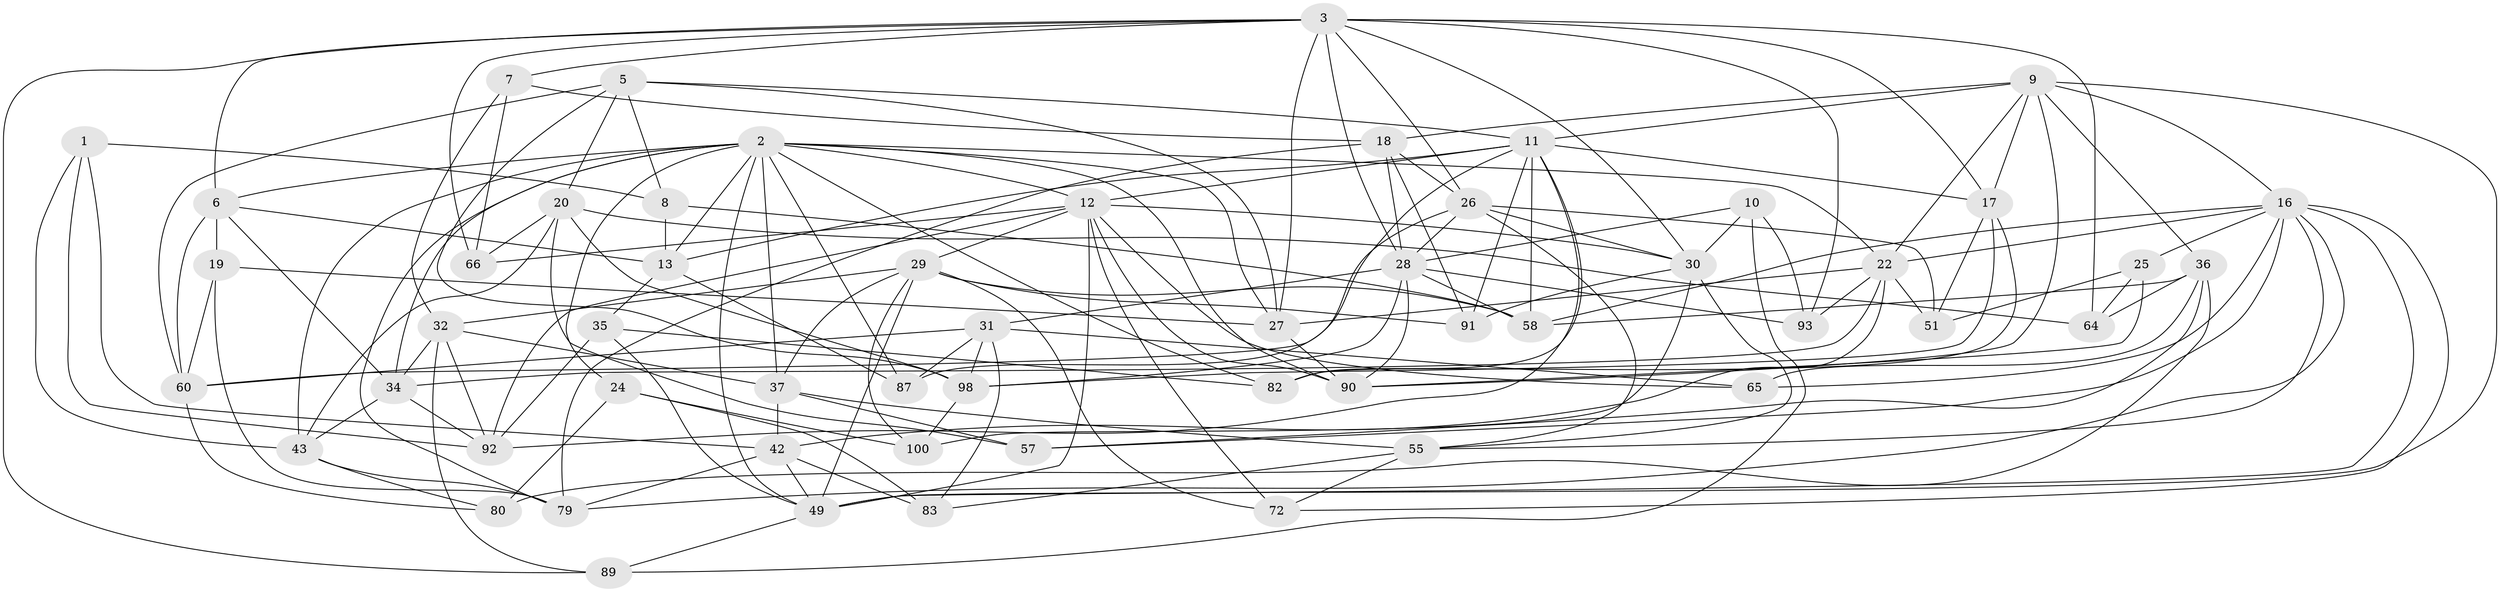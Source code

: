 // original degree distribution, {4: 1.0}
// Generated by graph-tools (version 1.1) at 2025/16/03/09/25 04:16:31]
// undirected, 55 vertices, 162 edges
graph export_dot {
graph [start="1"]
  node [color=gray90,style=filled];
  1;
  2 [super="+38+4"];
  3 [super="+23+15"];
  5 [super="+95"];
  6 [super="+107"];
  7;
  8;
  9 [super="+40+53"];
  10;
  11 [super="+86+21"];
  12 [super="+74+56"];
  13 [super="+84"];
  16 [super="+54"];
  17 [super="+44"];
  18 [super="+46"];
  19;
  20 [super="+102"];
  22 [super="+33"];
  24;
  25;
  26 [super="+68+78"];
  27 [super="+77"];
  28 [super="+41+45"];
  29 [super="+94+109"];
  30 [super="+50+61"];
  31 [super="+48"];
  32 [super="+67"];
  34 [super="+62"];
  35;
  36 [super="+52"];
  37 [super="+73"];
  42 [super="+88"];
  43 [super="+110"];
  49 [super="+104+59"];
  51;
  55 [super="+85"];
  57;
  58 [super="+63+76"];
  60 [super="+97"];
  64;
  65;
  66;
  72;
  79 [super="+96"];
  80;
  82;
  83;
  87;
  89;
  90 [super="+108"];
  91;
  92 [super="+103"];
  93;
  98 [super="+106"];
  100;
  1 -- 8;
  1 -- 92;
  1 -- 42;
  1 -- 43;
  2 -- 43;
  2 -- 87;
  2 -- 24;
  2 -- 27;
  2 -- 13;
  2 -- 49;
  2 -- 82;
  2 -- 22;
  2 -- 90;
  2 -- 6;
  2 -- 34;
  2 -- 37;
  2 -- 79;
  2 -- 12;
  3 -- 66;
  3 -- 64;
  3 -- 17;
  3 -- 30;
  3 -- 6;
  3 -- 7;
  3 -- 89;
  3 -- 26;
  3 -- 27;
  3 -- 28 [weight=2];
  3 -- 93;
  5 -- 8;
  5 -- 98;
  5 -- 27;
  5 -- 20;
  5 -- 60;
  5 -- 11;
  6 -- 60;
  6 -- 13;
  6 -- 19;
  6 -- 34;
  7 -- 66;
  7 -- 18;
  7 -- 32;
  8 -- 58;
  8 -- 13;
  9 -- 11;
  9 -- 49;
  9 -- 18;
  9 -- 90;
  9 -- 22;
  9 -- 16;
  9 -- 36;
  9 -- 17;
  10 -- 89;
  10 -- 30;
  10 -- 93;
  10 -- 28;
  11 -- 87;
  11 -- 91;
  11 -- 12;
  11 -- 17;
  11 -- 82;
  11 -- 92;
  11 -- 13;
  11 -- 58;
  12 -- 66;
  12 -- 65;
  12 -- 90;
  12 -- 30;
  12 -- 49;
  12 -- 72;
  12 -- 29;
  12 -- 92;
  13 -- 87;
  13 -- 35;
  16 -- 79;
  16 -- 22;
  16 -- 55;
  16 -- 65;
  16 -- 72;
  16 -- 49;
  16 -- 25;
  16 -- 58;
  16 -- 57;
  17 -- 82;
  17 -- 51;
  17 -- 98;
  18 -- 79;
  18 -- 91;
  18 -- 26;
  18 -- 28;
  19 -- 27;
  19 -- 60;
  19 -- 79;
  20 -- 64;
  20 -- 43;
  20 -- 57;
  20 -- 98;
  20 -- 66;
  22 -- 34;
  22 -- 27;
  22 -- 51;
  22 -- 42;
  22 -- 93;
  24 -- 100;
  24 -- 83;
  24 -- 80;
  25 -- 51;
  25 -- 64;
  25 -- 90;
  26 -- 30 [weight=2];
  26 -- 51;
  26 -- 55;
  26 -- 28;
  26 -- 60;
  27 -- 90;
  28 -- 90;
  28 -- 98;
  28 -- 93;
  28 -- 58;
  28 -- 31;
  29 -- 100;
  29 -- 49;
  29 -- 91;
  29 -- 58;
  29 -- 72;
  29 -- 37;
  29 -- 32;
  30 -- 91;
  30 -- 100;
  30 -- 55;
  31 -- 65;
  31 -- 83;
  31 -- 98;
  31 -- 87;
  31 -- 60;
  32 -- 92;
  32 -- 37;
  32 -- 89;
  32 -- 34;
  34 -- 43;
  34 -- 92;
  35 -- 82;
  35 -- 49;
  35 -- 92;
  36 -- 57;
  36 -- 64;
  36 -- 65;
  36 -- 80;
  36 -- 58;
  37 -- 42;
  37 -- 55;
  37 -- 57;
  42 -- 79;
  42 -- 83;
  42 -- 49;
  43 -- 80;
  43 -- 79;
  49 -- 89;
  55 -- 83;
  55 -- 72;
  60 -- 80;
  98 -- 100;
}
